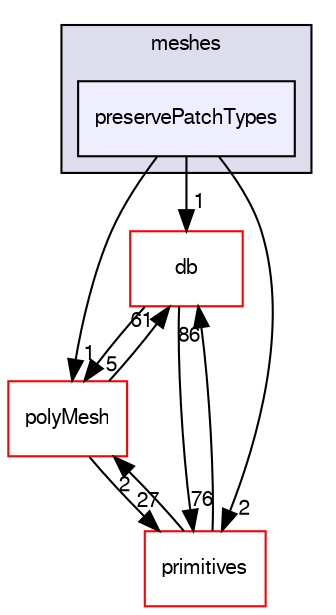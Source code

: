 digraph "src/OpenFOAM/meshes/preservePatchTypes" {
  bgcolor=transparent;
  compound=true
  node [ fontsize="10", fontname="FreeSans"];
  edge [ labelfontsize="10", labelfontname="FreeSans"];
  subgraph clusterdir_aa2423979fb45fc41c393a5db370ab21 {
    graph [ bgcolor="#ddddee", pencolor="black", label="meshes" fontname="FreeSans", fontsize="10", URL="dir_aa2423979fb45fc41c393a5db370ab21.html"]
  dir_4300987aaf8cf81a27553a490f18f02e [shape=box, label="preservePatchTypes", style="filled", fillcolor="#eeeeff", pencolor="black", URL="dir_4300987aaf8cf81a27553a490f18f02e.html"];
  }
  dir_63c634f7a7cfd679ac26c67fb30fc32f [shape=box label="db" color="red" URL="dir_63c634f7a7cfd679ac26c67fb30fc32f.html"];
  dir_5e5a63cb97aae3d01c8e98f0c14953bc [shape=box label="polyMesh" color="red" URL="dir_5e5a63cb97aae3d01c8e98f0c14953bc.html"];
  dir_3e50f45338116b169052b428016851aa [shape=box label="primitives" color="red" URL="dir_3e50f45338116b169052b428016851aa.html"];
  dir_63c634f7a7cfd679ac26c67fb30fc32f->dir_5e5a63cb97aae3d01c8e98f0c14953bc [headlabel="5", labeldistance=1.5 headhref="dir_001787_002103.html"];
  dir_63c634f7a7cfd679ac26c67fb30fc32f->dir_3e50f45338116b169052b428016851aa [headlabel="76", labeldistance=1.5 headhref="dir_001787_002157.html"];
  dir_4300987aaf8cf81a27553a490f18f02e->dir_63c634f7a7cfd679ac26c67fb30fc32f [headlabel="1", labeldistance=1.5 headhref="dir_002140_001787.html"];
  dir_4300987aaf8cf81a27553a490f18f02e->dir_5e5a63cb97aae3d01c8e98f0c14953bc [headlabel="1", labeldistance=1.5 headhref="dir_002140_002103.html"];
  dir_4300987aaf8cf81a27553a490f18f02e->dir_3e50f45338116b169052b428016851aa [headlabel="2", labeldistance=1.5 headhref="dir_002140_002157.html"];
  dir_5e5a63cb97aae3d01c8e98f0c14953bc->dir_63c634f7a7cfd679ac26c67fb30fc32f [headlabel="61", labeldistance=1.5 headhref="dir_002103_001787.html"];
  dir_5e5a63cb97aae3d01c8e98f0c14953bc->dir_3e50f45338116b169052b428016851aa [headlabel="27", labeldistance=1.5 headhref="dir_002103_002157.html"];
  dir_3e50f45338116b169052b428016851aa->dir_63c634f7a7cfd679ac26c67fb30fc32f [headlabel="86", labeldistance=1.5 headhref="dir_002157_001787.html"];
  dir_3e50f45338116b169052b428016851aa->dir_5e5a63cb97aae3d01c8e98f0c14953bc [headlabel="2", labeldistance=1.5 headhref="dir_002157_002103.html"];
}
